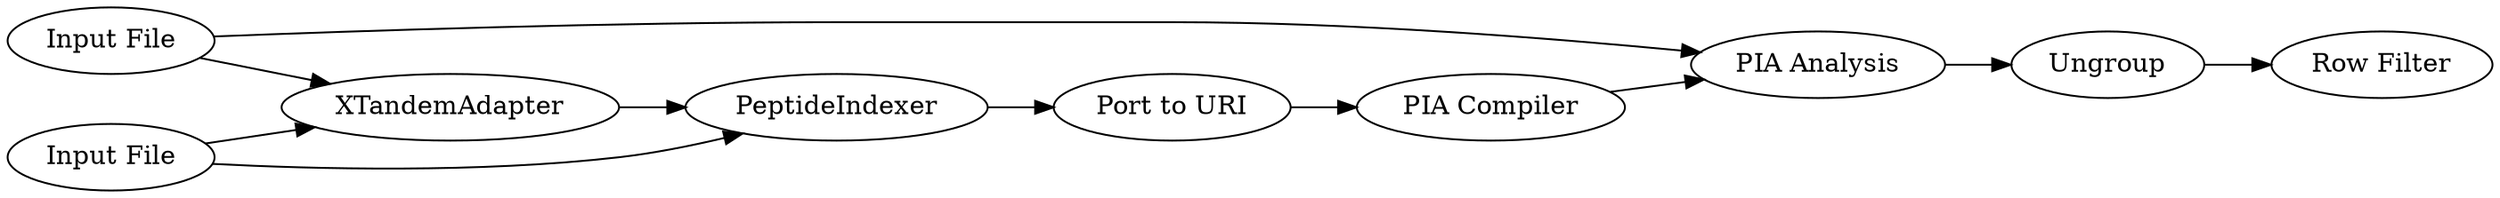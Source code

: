 digraph {
	574 -> 573
	576 -> 567
	577 -> 591
	591 -> 568
	568 -> 570
	567 -> 574
	576 -> 590
	570 -> 567
	590 -> 591
	577 -> 590
	570 [label="PIA Compiler"]
	590 [label=XTandemAdapter]
	574 [label=Ungroup]
	573 [label="Row Filter"]
	567 [label="PIA Analysis"]
	576 [label="Input File"]
	591 [label=PeptideIndexer]
	577 [label="Input File"]
	568 [label="Port to URI"]
	rankdir=LR
}
